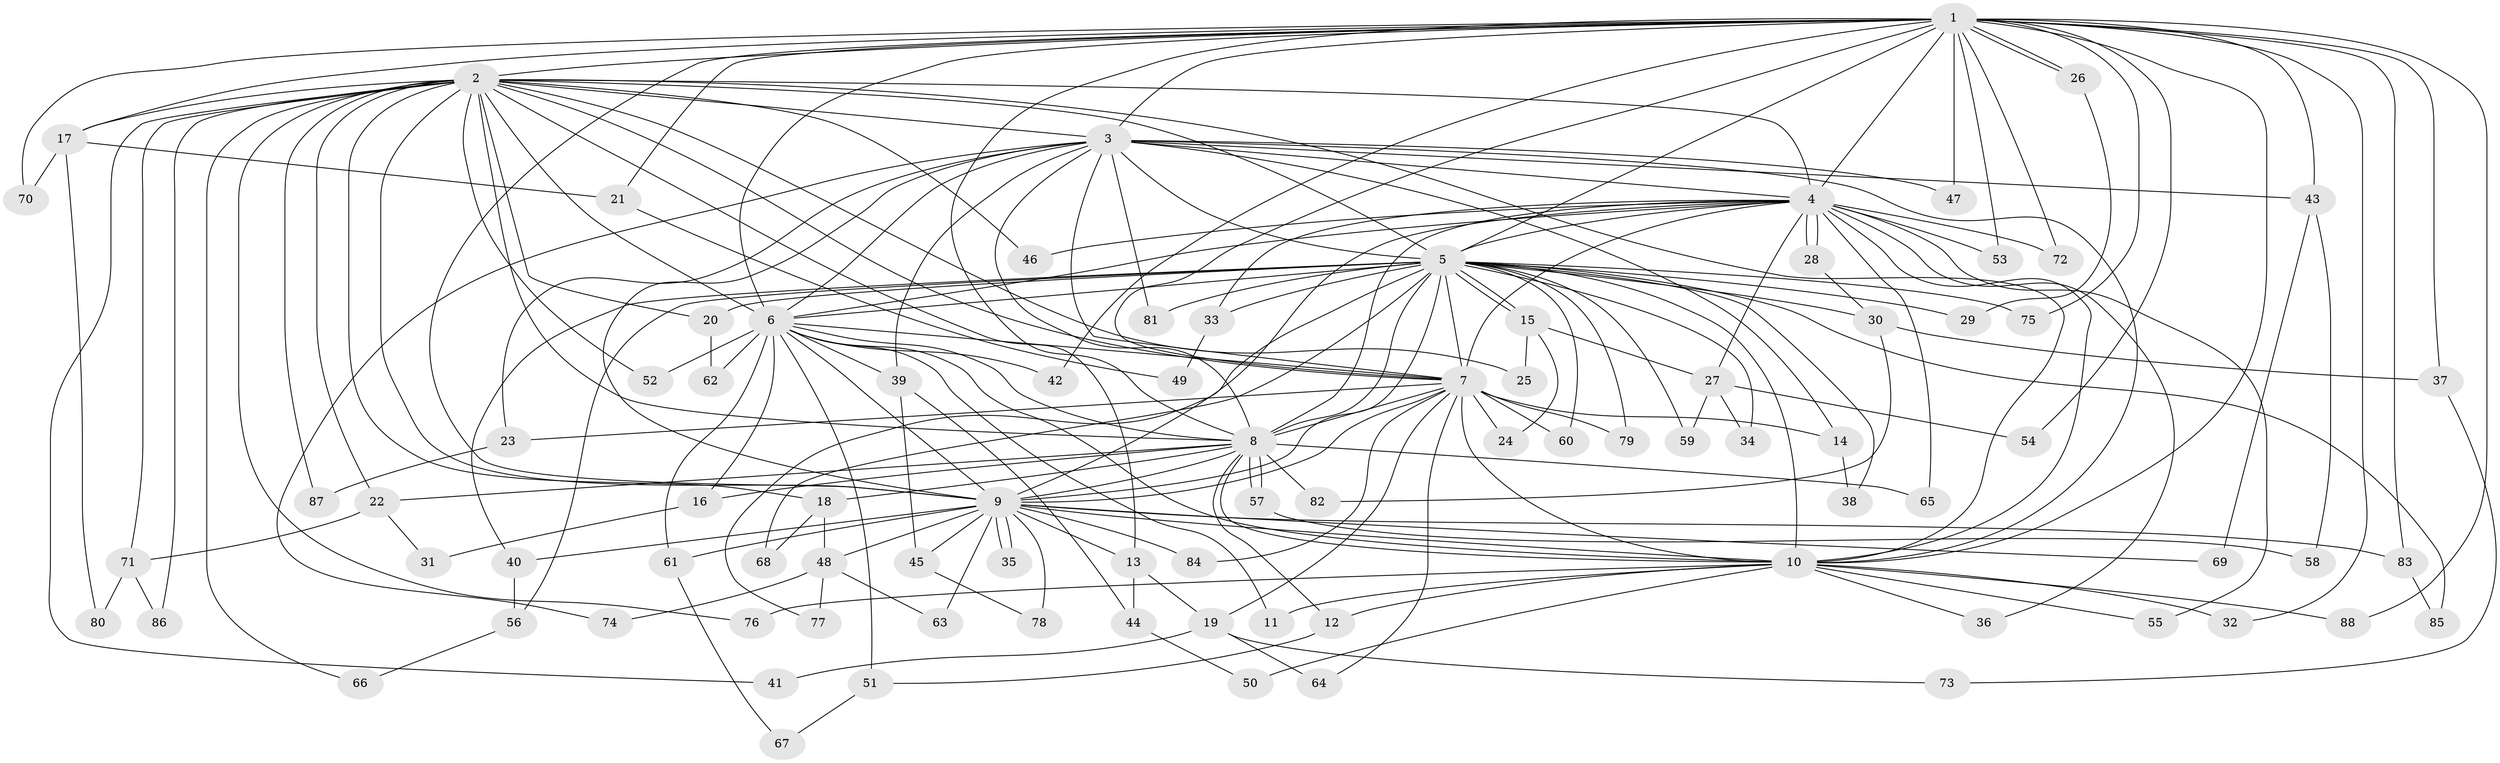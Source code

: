 // Generated by graph-tools (version 1.1) at 2025/14/03/09/25 04:14:14]
// undirected, 88 vertices, 201 edges
graph export_dot {
graph [start="1"]
  node [color=gray90,style=filled];
  1;
  2;
  3;
  4;
  5;
  6;
  7;
  8;
  9;
  10;
  11;
  12;
  13;
  14;
  15;
  16;
  17;
  18;
  19;
  20;
  21;
  22;
  23;
  24;
  25;
  26;
  27;
  28;
  29;
  30;
  31;
  32;
  33;
  34;
  35;
  36;
  37;
  38;
  39;
  40;
  41;
  42;
  43;
  44;
  45;
  46;
  47;
  48;
  49;
  50;
  51;
  52;
  53;
  54;
  55;
  56;
  57;
  58;
  59;
  60;
  61;
  62;
  63;
  64;
  65;
  66;
  67;
  68;
  69;
  70;
  71;
  72;
  73;
  74;
  75;
  76;
  77;
  78;
  79;
  80;
  81;
  82;
  83;
  84;
  85;
  86;
  87;
  88;
  1 -- 2;
  1 -- 3;
  1 -- 4;
  1 -- 5;
  1 -- 6;
  1 -- 7;
  1 -- 8;
  1 -- 9;
  1 -- 10;
  1 -- 17;
  1 -- 21;
  1 -- 26;
  1 -- 26;
  1 -- 32;
  1 -- 37;
  1 -- 42;
  1 -- 43;
  1 -- 47;
  1 -- 53;
  1 -- 54;
  1 -- 70;
  1 -- 72;
  1 -- 75;
  1 -- 83;
  1 -- 88;
  2 -- 3;
  2 -- 4;
  2 -- 5;
  2 -- 6;
  2 -- 7;
  2 -- 8;
  2 -- 9;
  2 -- 10;
  2 -- 13;
  2 -- 17;
  2 -- 18;
  2 -- 20;
  2 -- 22;
  2 -- 25;
  2 -- 41;
  2 -- 46;
  2 -- 52;
  2 -- 66;
  2 -- 71;
  2 -- 76;
  2 -- 86;
  2 -- 87;
  3 -- 4;
  3 -- 5;
  3 -- 6;
  3 -- 7;
  3 -- 8;
  3 -- 9;
  3 -- 10;
  3 -- 14;
  3 -- 23;
  3 -- 39;
  3 -- 43;
  3 -- 47;
  3 -- 74;
  3 -- 81;
  4 -- 5;
  4 -- 6;
  4 -- 7;
  4 -- 8;
  4 -- 9;
  4 -- 10;
  4 -- 27;
  4 -- 28;
  4 -- 28;
  4 -- 33;
  4 -- 36;
  4 -- 46;
  4 -- 53;
  4 -- 55;
  4 -- 65;
  4 -- 72;
  5 -- 6;
  5 -- 7;
  5 -- 8;
  5 -- 9;
  5 -- 10;
  5 -- 15;
  5 -- 15;
  5 -- 20;
  5 -- 29;
  5 -- 30;
  5 -- 33;
  5 -- 34;
  5 -- 38;
  5 -- 40;
  5 -- 56;
  5 -- 59;
  5 -- 60;
  5 -- 68;
  5 -- 75;
  5 -- 77;
  5 -- 79;
  5 -- 81;
  5 -- 85;
  6 -- 7;
  6 -- 8;
  6 -- 9;
  6 -- 10;
  6 -- 11;
  6 -- 16;
  6 -- 39;
  6 -- 42;
  6 -- 51;
  6 -- 52;
  6 -- 61;
  6 -- 62;
  7 -- 8;
  7 -- 9;
  7 -- 10;
  7 -- 14;
  7 -- 19;
  7 -- 23;
  7 -- 24;
  7 -- 60;
  7 -- 64;
  7 -- 79;
  7 -- 84;
  8 -- 9;
  8 -- 10;
  8 -- 12;
  8 -- 16;
  8 -- 18;
  8 -- 22;
  8 -- 57;
  8 -- 57;
  8 -- 65;
  8 -- 82;
  9 -- 10;
  9 -- 13;
  9 -- 35;
  9 -- 35;
  9 -- 40;
  9 -- 45;
  9 -- 48;
  9 -- 61;
  9 -- 63;
  9 -- 69;
  9 -- 78;
  9 -- 83;
  9 -- 84;
  10 -- 11;
  10 -- 12;
  10 -- 32;
  10 -- 36;
  10 -- 50;
  10 -- 55;
  10 -- 76;
  10 -- 88;
  12 -- 51;
  13 -- 19;
  13 -- 44;
  14 -- 38;
  15 -- 24;
  15 -- 25;
  15 -- 27;
  16 -- 31;
  17 -- 21;
  17 -- 70;
  17 -- 80;
  18 -- 48;
  18 -- 68;
  19 -- 41;
  19 -- 64;
  19 -- 73;
  20 -- 62;
  21 -- 49;
  22 -- 31;
  22 -- 71;
  23 -- 87;
  26 -- 29;
  27 -- 34;
  27 -- 54;
  27 -- 59;
  28 -- 30;
  30 -- 37;
  30 -- 82;
  33 -- 49;
  37 -- 73;
  39 -- 44;
  39 -- 45;
  40 -- 56;
  43 -- 58;
  43 -- 69;
  44 -- 50;
  45 -- 78;
  48 -- 63;
  48 -- 74;
  48 -- 77;
  51 -- 67;
  56 -- 66;
  57 -- 58;
  61 -- 67;
  71 -- 80;
  71 -- 86;
  83 -- 85;
}
